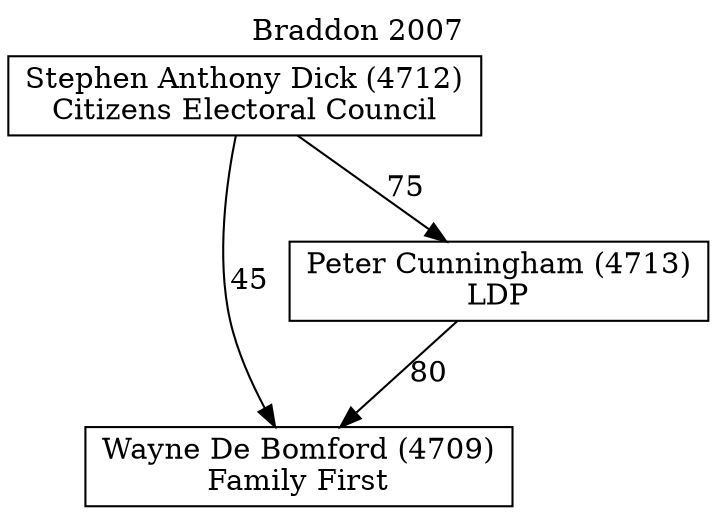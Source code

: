 // House preference flow
digraph "Wayne De Bomford (4709)_Braddon_2007" {
	graph [label="Braddon 2007" labelloc=t mclimit=10]
	node [shape=box]
	"Wayne De Bomford (4709)" [label="Wayne De Bomford (4709)
Family First"]
	"Peter Cunningham (4713)" [label="Peter Cunningham (4713)
LDP"]
	"Stephen Anthony Dick (4712)" [label="Stephen Anthony Dick (4712)
Citizens Electoral Council"]
	"Peter Cunningham (4713)" -> "Wayne De Bomford (4709)" [label=80]
	"Stephen Anthony Dick (4712)" -> "Peter Cunningham (4713)" [label=75]
	"Stephen Anthony Dick (4712)" -> "Wayne De Bomford (4709)" [label=45]
}
